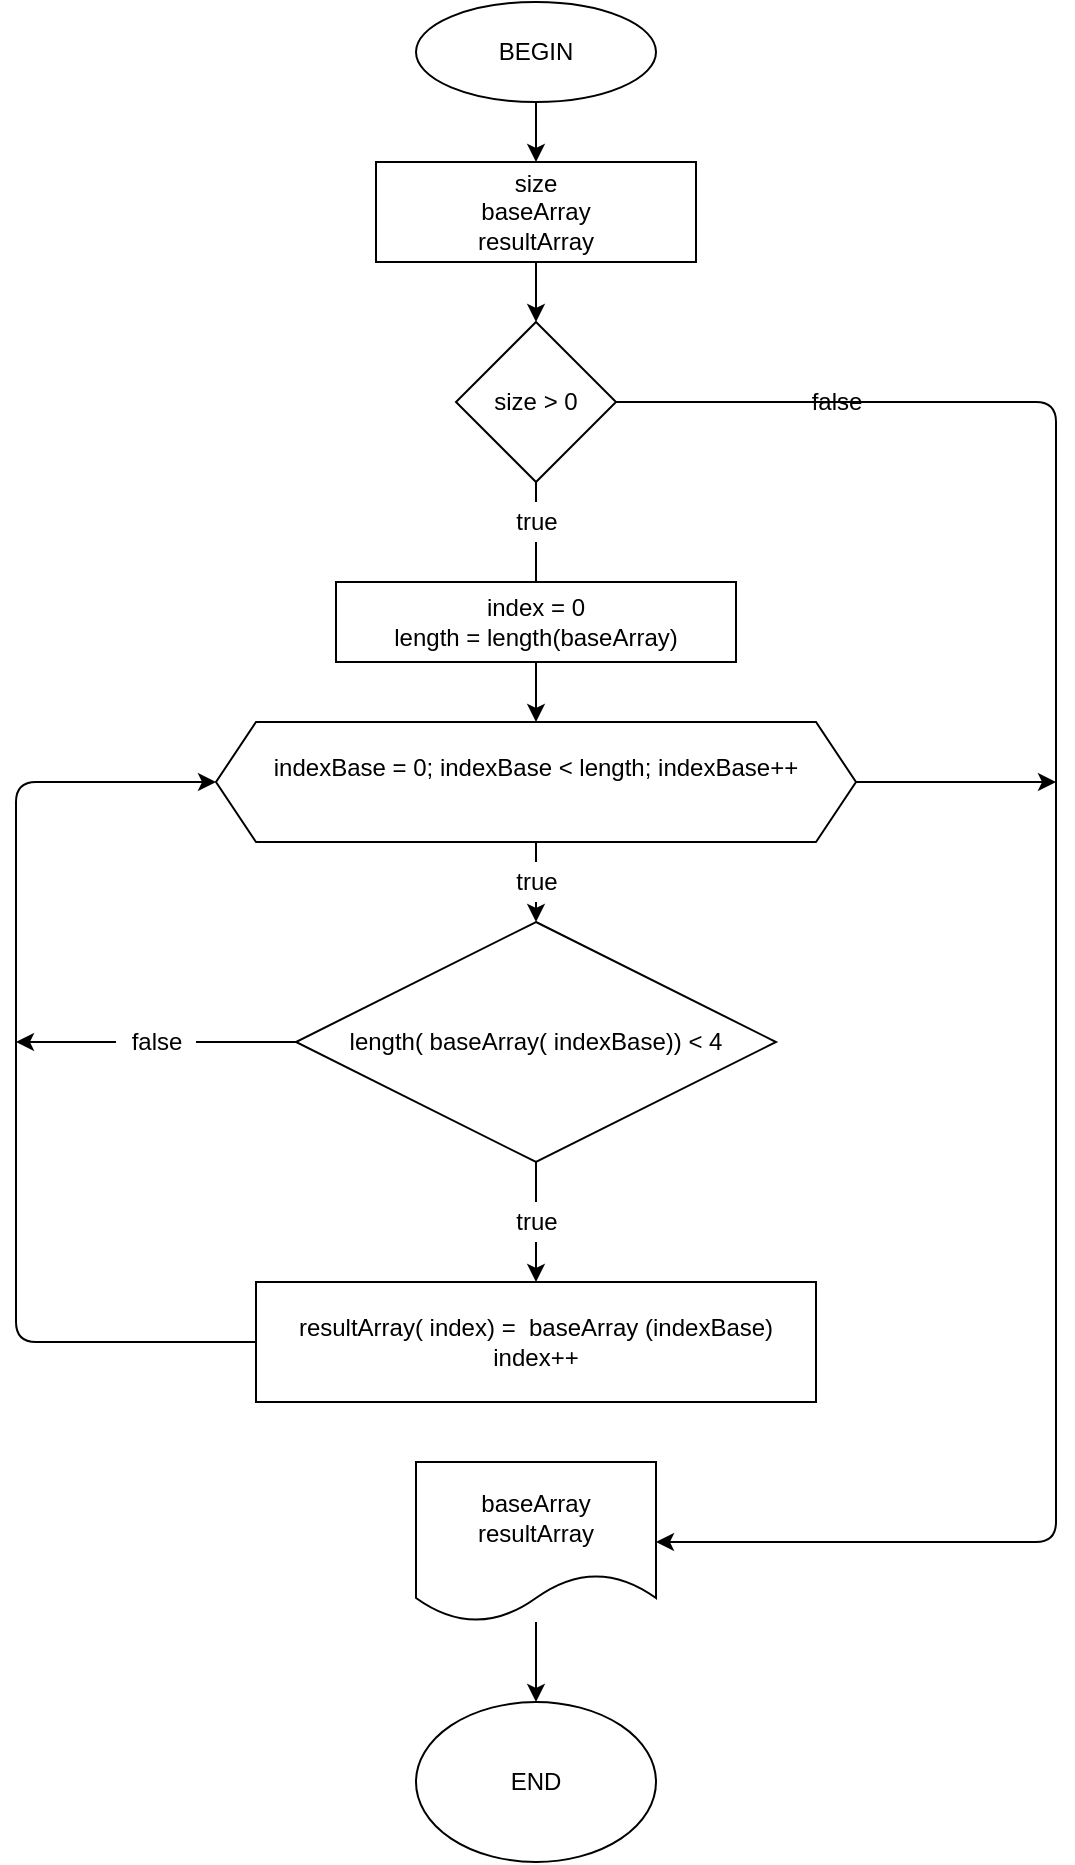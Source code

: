 <mxfile>
    <diagram id="scaqfZjOWvv09SMdnirD" name="Page-1">
        <mxGraphModel dx="1140" dy="723" grid="1" gridSize="10" guides="1" tooltips="1" connect="1" arrows="1" fold="1" page="1" pageScale="1" pageWidth="827" pageHeight="1169" math="0" shadow="0">
            <root>
                <mxCell id="0"/>
                <mxCell id="1" parent="0"/>
                <mxCell id="4" value="" style="edgeStyle=none;html=1;" edge="1" parent="1" source="2" target="3">
                    <mxGeometry relative="1" as="geometry"/>
                </mxCell>
                <mxCell id="2" value="BEGIN" style="ellipse;whiteSpace=wrap;html=1;" vertex="1" parent="1">
                    <mxGeometry x="320" y="30" width="120" height="50" as="geometry"/>
                </mxCell>
                <mxCell id="11" value="" style="edgeStyle=none;html=1;" edge="1" parent="1" source="3" target="10">
                    <mxGeometry relative="1" as="geometry"/>
                </mxCell>
                <mxCell id="3" value="size&lt;br&gt;baseArray&lt;br&gt;resultArray" style="rounded=0;whiteSpace=wrap;html=1;" vertex="1" parent="1">
                    <mxGeometry x="300" y="110" width="160" height="50" as="geometry"/>
                </mxCell>
                <mxCell id="8" value="" style="edgeStyle=none;html=1;startArrow=none;" edge="1" parent="1" source="25" target="7">
                    <mxGeometry relative="1" as="geometry"/>
                </mxCell>
                <mxCell id="41" style="edgeStyle=none;html=1;" edge="1" parent="1" source="5">
                    <mxGeometry relative="1" as="geometry">
                        <mxPoint x="640" y="420" as="targetPoint"/>
                    </mxGeometry>
                </mxCell>
                <mxCell id="5" value="indexBase = 0; indexBase &amp;lt; length; indexBase++&lt;br&gt;&amp;nbsp;" style="shape=hexagon;perimeter=hexagonPerimeter2;whiteSpace=wrap;html=1;fixedSize=1;" vertex="1" parent="1">
                    <mxGeometry x="220" y="390" width="320" height="60" as="geometry"/>
                </mxCell>
                <mxCell id="16" value="" style="edgeStyle=none;html=1;startArrow=none;" edge="1" parent="1" source="18" target="9">
                    <mxGeometry relative="1" as="geometry"/>
                </mxCell>
                <mxCell id="20" style="edgeStyle=none;html=1;exitX=0;exitY=0.5;exitDx=0;exitDy=0;startArrow=none;" edge="1" parent="1" source="21">
                    <mxGeometry relative="1" as="geometry">
                        <mxPoint x="120" y="550" as="targetPoint"/>
                    </mxGeometry>
                </mxCell>
                <mxCell id="7" value="length( baseArray( indexBase)) &amp;lt; 4" style="rhombus;whiteSpace=wrap;html=1;" vertex="1" parent="1">
                    <mxGeometry x="260" y="490" width="240" height="120" as="geometry"/>
                </mxCell>
                <mxCell id="17" style="edgeStyle=none;html=1;entryX=0;entryY=0.5;entryDx=0;entryDy=0;" edge="1" parent="1" source="9" target="5">
                    <mxGeometry relative="1" as="geometry">
                        <mxPoint x="240" y="550" as="targetPoint"/>
                        <Array as="points">
                            <mxPoint x="120" y="700"/>
                            <mxPoint x="120" y="550"/>
                            <mxPoint x="120" y="420"/>
                        </Array>
                    </mxGeometry>
                </mxCell>
                <mxCell id="9" value="resultArray( index) =&amp;nbsp; baseArray (indexBase)&lt;br&gt;index++" style="rounded=0;whiteSpace=wrap;html=1;" vertex="1" parent="1">
                    <mxGeometry x="240" y="670" width="280" height="60" as="geometry"/>
                </mxCell>
                <mxCell id="12" value="" style="edgeStyle=none;html=1;startArrow=none;" edge="1" parent="1" source="13" target="5">
                    <mxGeometry relative="1" as="geometry"/>
                </mxCell>
                <mxCell id="24" style="edgeStyle=none;html=1;entryX=1;entryY=0.5;entryDx=0;entryDy=0;" edge="1" parent="1" source="10" target="23">
                    <mxGeometry relative="1" as="geometry">
                        <Array as="points">
                            <mxPoint x="640" y="230"/>
                            <mxPoint x="640" y="490"/>
                            <mxPoint x="640" y="800"/>
                        </Array>
                    </mxGeometry>
                </mxCell>
                <mxCell id="10" value="size &amp;gt; 0" style="rhombus;whiteSpace=wrap;html=1;" vertex="1" parent="1">
                    <mxGeometry x="340" y="190" width="80" height="80" as="geometry"/>
                </mxCell>
                <mxCell id="13" value="true" style="text;html=1;align=center;verticalAlign=middle;resizable=0;points=[];autosize=1;strokeColor=none;fillColor=none;" vertex="1" parent="1">
                    <mxGeometry x="360" y="280" width="40" height="20" as="geometry"/>
                </mxCell>
                <mxCell id="14" value="" style="edgeStyle=none;html=1;endArrow=none;" edge="1" parent="1" source="10" target="13">
                    <mxGeometry relative="1" as="geometry">
                        <mxPoint x="380" y="300" as="sourcePoint"/>
                        <mxPoint x="380" y="360" as="targetPoint"/>
                    </mxGeometry>
                </mxCell>
                <mxCell id="18" value="true" style="text;html=1;align=center;verticalAlign=middle;resizable=0;points=[];autosize=1;strokeColor=none;fillColor=none;" vertex="1" parent="1">
                    <mxGeometry x="360" y="630" width="40" height="20" as="geometry"/>
                </mxCell>
                <mxCell id="19" value="" style="edgeStyle=none;html=1;endArrow=none;" edge="1" parent="1" source="7" target="18">
                    <mxGeometry relative="1" as="geometry">
                        <mxPoint x="380" y="610" as="sourcePoint"/>
                        <mxPoint x="380" y="670" as="targetPoint"/>
                    </mxGeometry>
                </mxCell>
                <mxCell id="21" value="false" style="text;html=1;align=center;verticalAlign=middle;resizable=0;points=[];autosize=1;strokeColor=none;fillColor=none;" vertex="1" parent="1">
                    <mxGeometry x="170" y="540" width="40" height="20" as="geometry"/>
                </mxCell>
                <mxCell id="22" value="" style="edgeStyle=none;html=1;exitX=0;exitY=0.5;exitDx=0;exitDy=0;endArrow=none;" edge="1" parent="1" source="7" target="21">
                    <mxGeometry relative="1" as="geometry">
                        <mxPoint x="120" y="550" as="targetPoint"/>
                        <mxPoint x="260" y="550" as="sourcePoint"/>
                    </mxGeometry>
                </mxCell>
                <mxCell id="40" value="" style="edgeStyle=none;html=1;" edge="1" parent="1" source="23" target="39">
                    <mxGeometry relative="1" as="geometry"/>
                </mxCell>
                <mxCell id="23" value="baseArray&lt;br&gt;resultArray" style="shape=document;whiteSpace=wrap;html=1;boundedLbl=1;" vertex="1" parent="1">
                    <mxGeometry x="320" y="760" width="120" height="80" as="geometry"/>
                </mxCell>
                <mxCell id="25" value="true" style="text;html=1;align=center;verticalAlign=middle;resizable=0;points=[];autosize=1;strokeColor=none;fillColor=none;" vertex="1" parent="1">
                    <mxGeometry x="360" y="460" width="40" height="20" as="geometry"/>
                </mxCell>
                <mxCell id="26" value="" style="edgeStyle=none;html=1;endArrow=none;" edge="1" parent="1" source="5" target="25">
                    <mxGeometry relative="1" as="geometry">
                        <mxPoint x="380" y="450" as="sourcePoint"/>
                        <mxPoint x="380" y="490" as="targetPoint"/>
                    </mxGeometry>
                </mxCell>
                <mxCell id="27" value="false" style="text;html=1;align=center;verticalAlign=middle;resizable=0;points=[];autosize=1;strokeColor=none;fillColor=none;" vertex="1" parent="1">
                    <mxGeometry x="510" y="220" width="40" height="20" as="geometry"/>
                </mxCell>
                <mxCell id="39" value="END" style="ellipse;whiteSpace=wrap;html=1;" vertex="1" parent="1">
                    <mxGeometry x="320" y="880" width="120" height="80" as="geometry"/>
                </mxCell>
                <mxCell id="43" value="index = 0&lt;br&gt;length = length(baseArray)" style="rounded=0;whiteSpace=wrap;html=1;" vertex="1" parent="1">
                    <mxGeometry x="280" y="320" width="200" height="40" as="geometry"/>
                </mxCell>
            </root>
        </mxGraphModel>
    </diagram>
</mxfile>